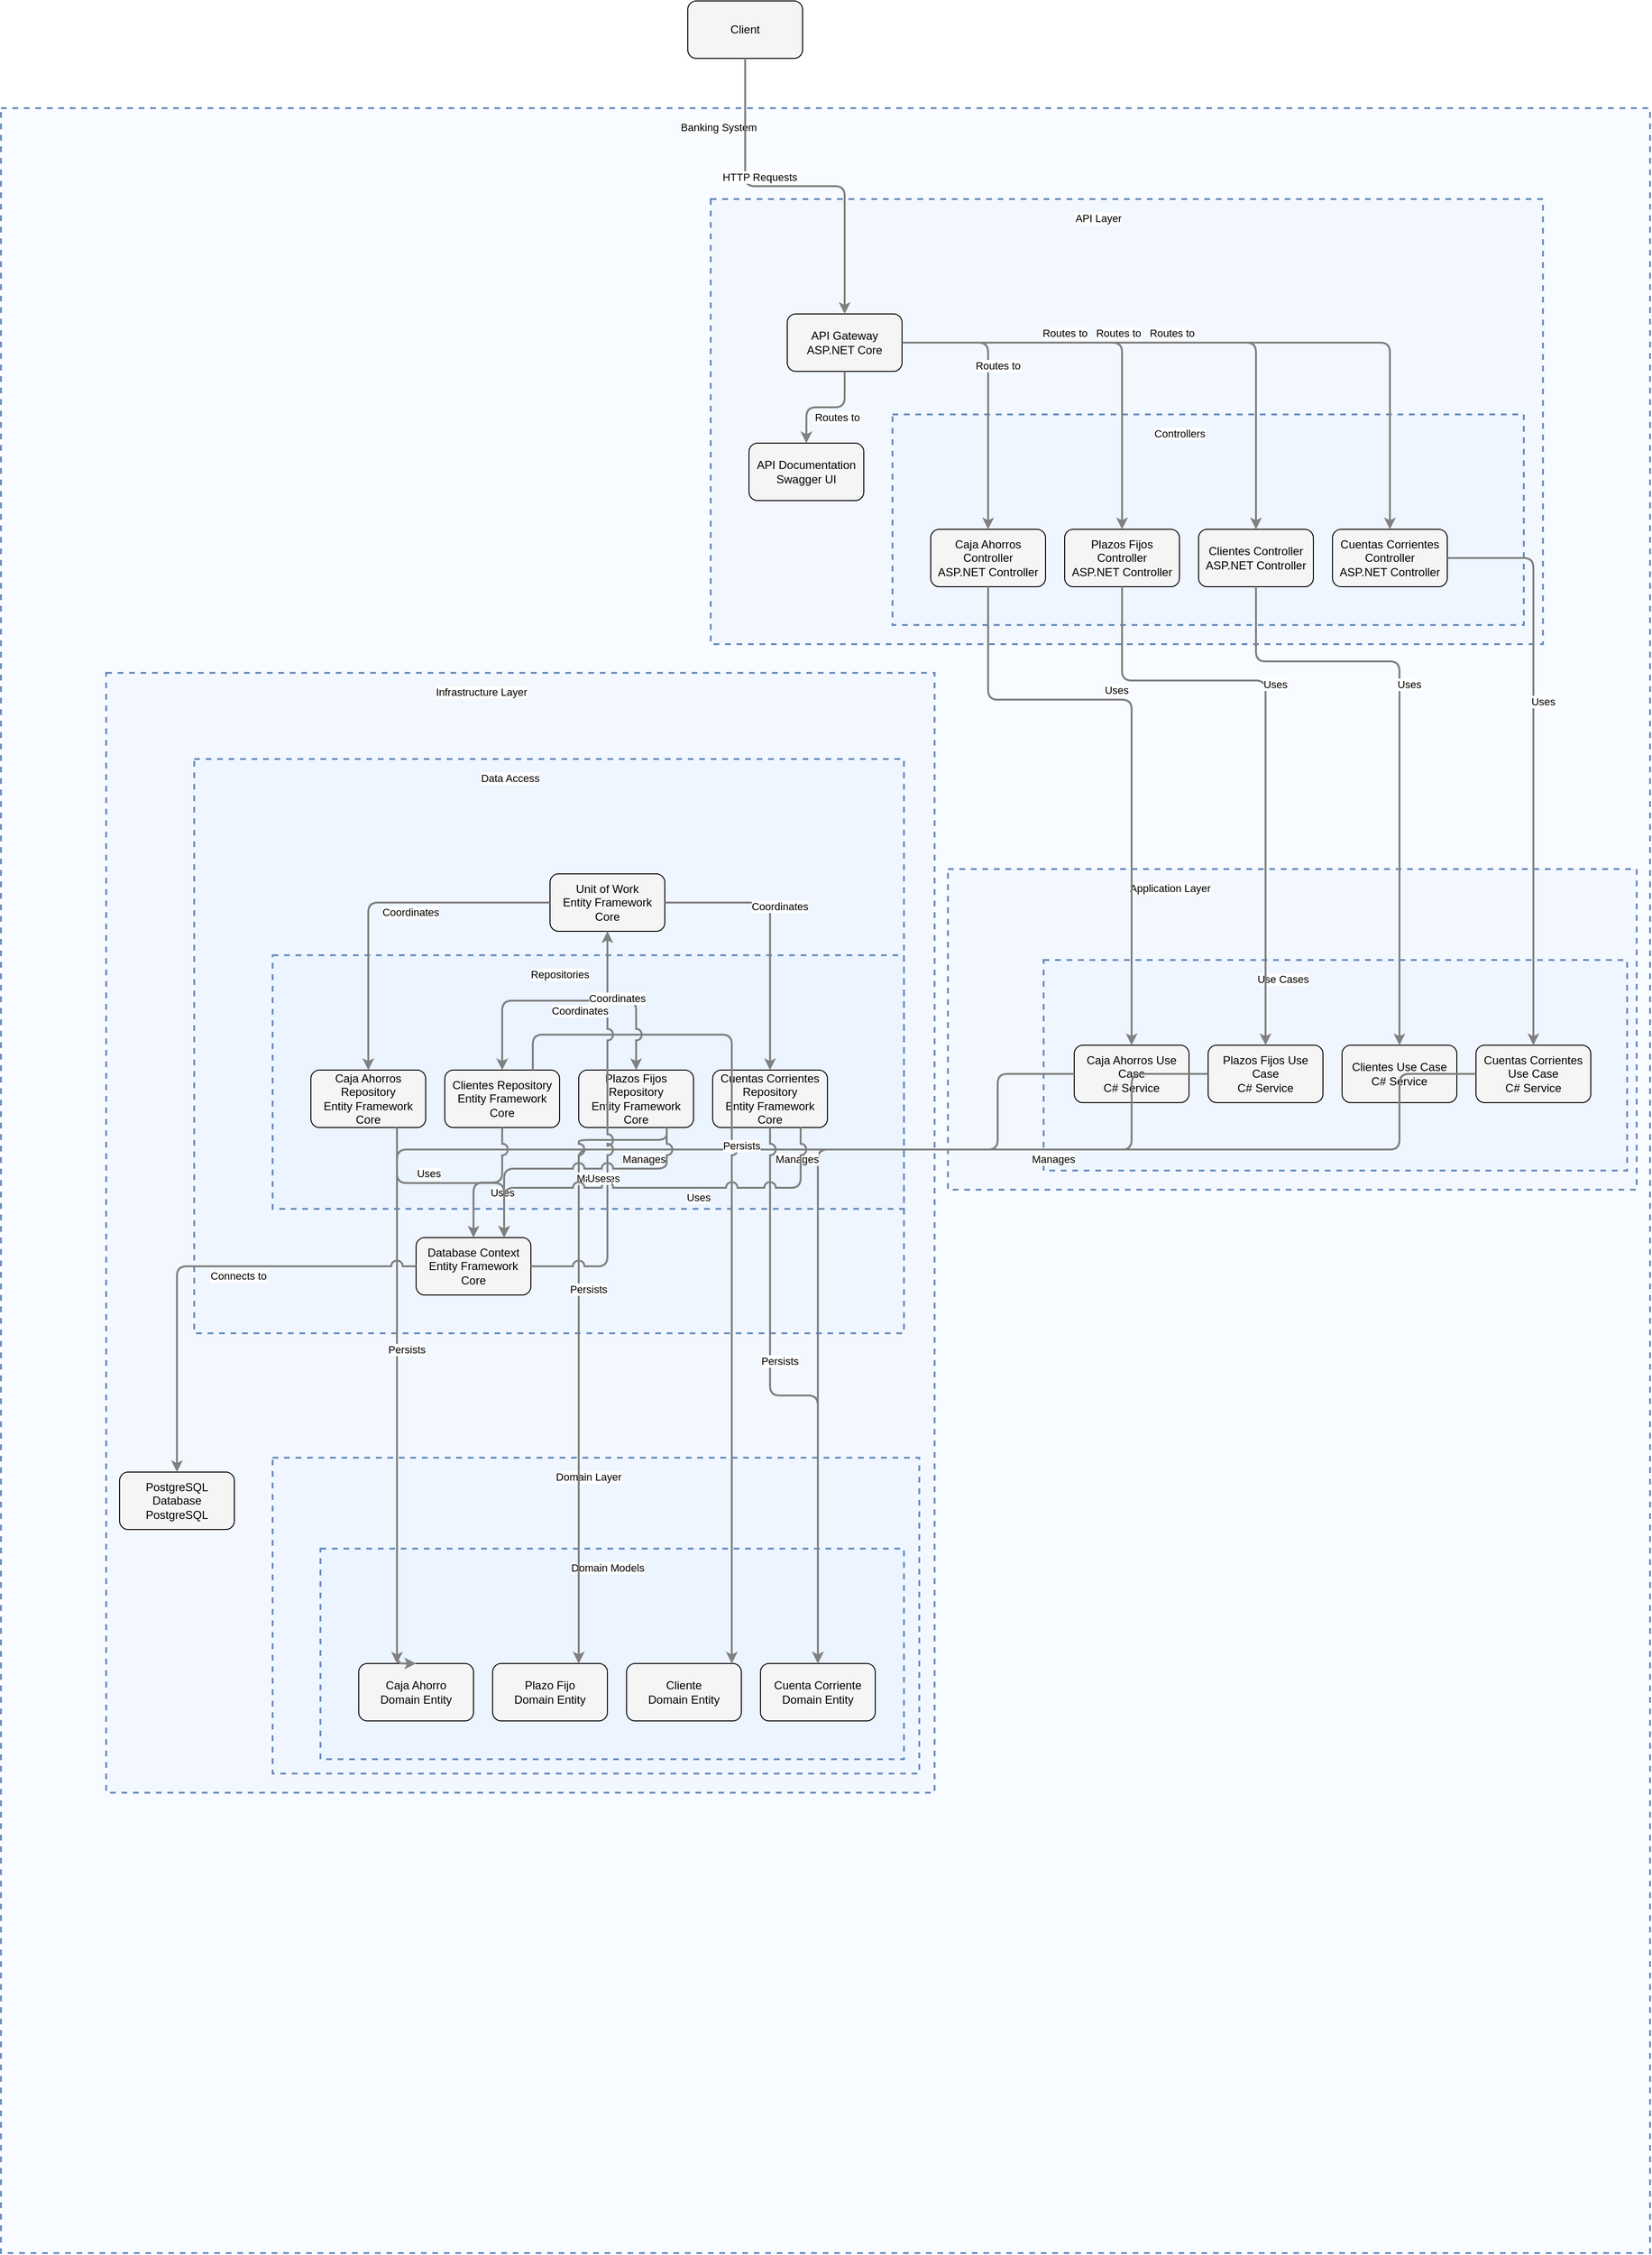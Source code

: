 <mxfile version="26.0.11">
  <diagram id="codeviz-diagram" name="System Diagram">
    <mxGraphModel dx="2580" dy="1825" grid="1" gridSize="10" guides="1" tooltips="1" connect="1" arrows="1" fold="1" page="1" pageScale="1" pageWidth="1169" pageHeight="827" math="0" shadow="0">
      <root>
        <mxCell id="0" />
        <mxCell id="1" parent="0" />
        <mxCell id="subGraph9" value="" style="html=1;whiteSpace=wrap;container=1;fillColor=#dae8fc;strokeColor=#6c8ebf;dashed=1;fillOpacity=20;strokeWidth=2;containerType=none;recursiveResize=0;movable=1;resizable=1;autosize=0;dropTarget=0" parent="1" vertex="1">
          <mxGeometry x="106" y="202" width="1724" height="2241" as="geometry" />
        </mxCell>
        <mxCell id="subGraph8" value="" style="html=1;whiteSpace=wrap;container=1;fillColor=#dae8fc;strokeColor=#6c8ebf;dashed=1;fillOpacity=20;strokeWidth=2;containerType=none;recursiveResize=0;movable=1;resizable=1;autosize=0;dropTarget=0" parent="subGraph9" vertex="1">
          <mxGeometry x="110" y="590" width="866" height="1170" as="geometry" />
        </mxCell>
        <mxCell id="subGraph7" value="" style="html=1;whiteSpace=wrap;container=1;fillColor=#dae8fc;strokeColor=#6c8ebf;dashed=1;fillOpacity=20;strokeWidth=2;containerType=none;recursiveResize=0;movable=1;resizable=1;autosize=0;dropTarget=0" parent="subGraph8" vertex="1">
          <mxGeometry x="92" y="90" width="742" height="600" as="geometry" />
        </mxCell>
        <mxCell id="Repositories" value="" style="html=1;whiteSpace=wrap;container=1;fillColor=#dae8fc;strokeColor=#6c8ebf;dashed=1;fillOpacity=20;strokeWidth=2;containerType=none;recursiveResize=0;movable=1;resizable=1;autosize=0;dropTarget=0" parent="subGraph7" vertex="1">
          <mxGeometry x="82" y="205" width="660" height="265" as="geometry" />
        </mxCell>
        <mxCell id="ClientesRepo" value="Clientes Repository&lt;br&gt;Entity Framework Core" style="rounded=1;whiteSpace=wrap;html=1;fillColor=#f5f5f5" parent="Repositories" vertex="1">
          <mxGeometry x="180" y="120" width="120" height="60" as="geometry" />
        </mxCell>
        <mxCell id="CajaAhorrosRepo" value="Caja Ahorros Repository&lt;br&gt;Entity Framework Core" style="rounded=1;whiteSpace=wrap;html=1;fillColor=#f5f5f5" parent="Repositories" vertex="1">
          <mxGeometry x="40" y="120" width="120" height="60" as="geometry" />
        </mxCell>
        <mxCell id="CuentasCorrientesRepo" value="Cuentas Corrientes Repository&lt;br&gt;Entity Framework Core" style="rounded=1;whiteSpace=wrap;html=1;fillColor=#f5f5f5" parent="Repositories" vertex="1">
          <mxGeometry x="460" y="120" width="120" height="60" as="geometry" />
        </mxCell>
        <mxCell id="PlazosFijosRepo" value="Plazos Fijos Repository&lt;br&gt;Entity Framework Core" style="rounded=1;whiteSpace=wrap;html=1;fillColor=#f5f5f5" parent="Repositories" vertex="1">
          <mxGeometry x="320" y="120" width="120" height="60" as="geometry" />
        </mxCell>
        <mxCell id="Repositories_label" value="Repositories" style="edgeLabel;html=1;align=center;verticalAlign=middle;resizable=0;labelBackgroundColor=white;spacing=5" parent="subGraph7" vertex="1">
          <mxGeometry x="90" y="213" width="584" height="24" as="geometry" />
        </mxCell>
        <mxCell id="AppDBContext" value="Database Context&lt;br&gt;Entity Framework Core" style="rounded=1;whiteSpace=wrap;html=1;fillColor=#f5f5f5" parent="subGraph7" vertex="1">
          <mxGeometry x="232" y="500" width="120" height="60" as="geometry" />
        </mxCell>
        <mxCell id="UnitOfWork" value="Unit of Work&lt;br&gt;Entity Framework Core" style="rounded=1;whiteSpace=wrap;html=1;fillColor=#f5f5f5" parent="subGraph7" vertex="1">
          <mxGeometry x="372" y="120" width="120" height="60" as="geometry" />
        </mxCell>
        <mxCell id="subGraph7_label" value="Data Access" style="edgeLabel;html=1;align=center;verticalAlign=middle;resizable=0;labelBackgroundColor=white;spacing=5" parent="subGraph8" vertex="1">
          <mxGeometry x="100" y="98" width="644" height="24" as="geometry" />
        </mxCell>
        <mxCell id="subGraph8_label" value="Infrastructure Layer" style="edgeLabel;html=1;align=center;verticalAlign=middle;resizable=0;labelBackgroundColor=white;spacing=5" parent="subGraph9" vertex="1">
          <mxGeometry x="150" y="598" width="704" height="24" as="geometry" />
        </mxCell>
        <mxCell id="subGraph5" value="" style="html=1;whiteSpace=wrap;container=1;fillColor=#dae8fc;strokeColor=#6c8ebf;dashed=1;fillOpacity=20;strokeWidth=2;containerType=none;recursiveResize=0;movable=1;resizable=1;autosize=0;dropTarget=0" parent="subGraph9" vertex="1">
          <mxGeometry x="284" y="1410" width="676" height="330" as="geometry" />
        </mxCell>
        <mxCell id="subGraph4" value="" style="html=1;whiteSpace=wrap;container=1;fillColor=#dae8fc;strokeColor=#6c8ebf;dashed=1;fillOpacity=20;strokeWidth=2;containerType=none;recursiveResize=0;movable=1;resizable=1;autosize=0;dropTarget=0" parent="subGraph5" vertex="1">
          <mxGeometry x="50" y="95" width="610" height="220" as="geometry" />
        </mxCell>
        <mxCell id="Cliente" value="Cliente&lt;br&gt;Domain Entity" style="rounded=1;whiteSpace=wrap;html=1;fillColor=#f5f5f5" parent="subGraph4" vertex="1">
          <mxGeometry x="320" y="120" width="120" height="60" as="geometry" />
        </mxCell>
        <mxCell id="CajaAhorro" value="Caja Ahorro&lt;br&gt;Domain Entity" style="rounded=1;whiteSpace=wrap;html=1;fillColor=#f5f5f5" parent="subGraph4" vertex="1">
          <mxGeometry x="40" y="120" width="120" height="60" as="geometry" />
        </mxCell>
        <mxCell id="CuentaCorriente" value="Cuenta Corriente&lt;br&gt;Domain Entity" style="rounded=1;whiteSpace=wrap;html=1;fillColor=#f5f5f5" parent="subGraph4" vertex="1">
          <mxGeometry x="460" y="120" width="120" height="60" as="geometry" />
        </mxCell>
        <mxCell id="PlazoFijo" value="Plazo Fijo&lt;br&gt;Domain Entity" style="rounded=1;whiteSpace=wrap;html=1;fillColor=#f5f5f5" parent="subGraph4" vertex="1">
          <mxGeometry x="180" y="120" width="120" height="60" as="geometry" />
        </mxCell>
        <mxCell id="subGraph4_label" value="Domain Models" style="edgeLabel;html=1;align=center;verticalAlign=middle;resizable=0;labelBackgroundColor=white;spacing=5" parent="subGraph5" vertex="1">
          <mxGeometry x="58" y="103" width="584" height="24" as="geometry" />
        </mxCell>
        <mxCell id="subGraph5_label" value="Domain Layer" style="edgeLabel;html=1;align=center;verticalAlign=middle;resizable=0;labelBackgroundColor=white;spacing=5" parent="subGraph9" vertex="1">
          <mxGeometry x="292" y="1418" width="644" height="24" as="geometry" />
        </mxCell>
        <mxCell id="subGraph3" value="" style="html=1;whiteSpace=wrap;container=1;fillColor=#dae8fc;strokeColor=#6c8ebf;dashed=1;fillOpacity=20;strokeWidth=2;containerType=none;recursiveResize=0;movable=1;resizable=1;autosize=0;dropTarget=0" parent="subGraph9" vertex="1">
          <mxGeometry x="990" y="795" width="720" height="335" as="geometry" />
        </mxCell>
        <mxCell id="subGraph2" value="" style="html=1;whiteSpace=wrap;container=1;fillColor=#dae8fc;strokeColor=#6c8ebf;dashed=1;fillOpacity=20;strokeWidth=2;containerType=none;recursiveResize=0;movable=1;resizable=1;autosize=0;dropTarget=0" parent="subGraph3" vertex="1">
          <mxGeometry x="100" y="95" width="610" height="220" as="geometry" />
        </mxCell>
        <mxCell id="ClientesUseCase" value="Clientes Use Case&lt;br&gt;C# Service" style="rounded=1;whiteSpace=wrap;html=1;fillColor=#f5f5f5" parent="subGraph2" vertex="1">
          <mxGeometry x="312" y="89" width="120" height="60" as="geometry" />
        </mxCell>
        <mxCell id="CajaAhorrosUseCase" value="Caja Ahorros Use Case&lt;br&gt;C# Service" style="rounded=1;whiteSpace=wrap;html=1;fillColor=#f5f5f5" parent="subGraph2" vertex="1">
          <mxGeometry x="32" y="89" width="120" height="60" as="geometry" />
        </mxCell>
        <mxCell id="CuentasCorrientesUseCase" value="Cuentas Corrientes Use Case&lt;br&gt;C# Service" style="rounded=1;whiteSpace=wrap;html=1;fillColor=#f5f5f5" parent="subGraph2" vertex="1">
          <mxGeometry x="452" y="89" width="120" height="60" as="geometry" />
        </mxCell>
        <mxCell id="PlazosFijosUseCase" value="Plazos Fijos Use Case&lt;br&gt;C# Service" style="rounded=1;whiteSpace=wrap;html=1;fillColor=#f5f5f5" parent="subGraph2" vertex="1">
          <mxGeometry x="172" y="89" width="120" height="60" as="geometry" />
        </mxCell>
        <mxCell id="subGraph2_label" value="Use Cases" style="edgeLabel;html=1;align=center;verticalAlign=middle;resizable=0;labelBackgroundColor=white;spacing=5" parent="subGraph3" vertex="1">
          <mxGeometry x="58" y="103" width="584" height="24" as="geometry" />
        </mxCell>
        <mxCell id="subGraph3_label" value="Application Layer" style="edgeLabel;html=1;align=center;verticalAlign=middle;resizable=0;labelBackgroundColor=white;spacing=5" parent="subGraph9" vertex="1">
          <mxGeometry x="900" y="803" width="644" height="24" as="geometry" />
        </mxCell>
        <mxCell id="subGraph1" value="" style="html=1;whiteSpace=wrap;container=1;fillColor=#dae8fc;strokeColor=#6c8ebf;dashed=1;fillOpacity=20;strokeWidth=2;containerType=none;recursiveResize=0;movable=1;resizable=1;autosize=0;dropTarget=0" parent="subGraph9" vertex="1">
          <mxGeometry x="742" y="95" width="870" height="465" as="geometry" />
        </mxCell>
        <mxCell id="Controllers" value="" style="html=1;whiteSpace=wrap;container=1;fillColor=#dae8fc;strokeColor=#6c8ebf;dashed=1;fillOpacity=20;strokeWidth=2;containerType=none;recursiveResize=0;movable=1;resizable=1;autosize=0;dropTarget=0" parent="subGraph1" vertex="1">
          <mxGeometry x="190" y="225" width="660" height="220" as="geometry" />
        </mxCell>
        <mxCell id="ClientesController" value="Clientes Controller&lt;br&gt;ASP.NET Controller" style="rounded=1;whiteSpace=wrap;html=1;fillColor=#f5f5f5" parent="Controllers" vertex="1">
          <mxGeometry x="320" y="120" width="120" height="60" as="geometry" />
        </mxCell>
        <mxCell id="CajaAhorrosController" value="Caja Ahorros Controller&lt;br&gt;ASP.NET Controller" style="rounded=1;whiteSpace=wrap;html=1;fillColor=#f5f5f5" parent="Controllers" vertex="1">
          <mxGeometry x="40" y="120" width="120" height="60" as="geometry" />
        </mxCell>
        <mxCell id="CuentasCorrientesController" value="Cuentas Corrientes Controller&lt;br&gt;ASP.NET Controller" style="rounded=1;whiteSpace=wrap;html=1;fillColor=#f5f5f5" parent="Controllers" vertex="1">
          <mxGeometry x="460" y="120" width="120" height="60" as="geometry" />
        </mxCell>
        <mxCell id="PlazosFijosController" value="Plazos Fijos Controller&lt;br&gt;ASP.NET Controller" style="rounded=1;whiteSpace=wrap;html=1;fillColor=#f5f5f5" parent="Controllers" vertex="1">
          <mxGeometry x="180" y="120" width="120" height="60" as="geometry" />
        </mxCell>
        <mxCell id="Controllers_label" value="Controllers" style="edgeLabel;html=1;align=center;verticalAlign=middle;resizable=0;labelBackgroundColor=white;spacing=5" parent="subGraph1" vertex="1">
          <mxGeometry x="198" y="233" width="584" height="24" as="geometry" />
        </mxCell>
        <mxCell id="APIGateway" value="API Gateway&lt;br&gt;ASP.NET Core" style="rounded=1;whiteSpace=wrap;html=1;fillColor=#f5f5f5" parent="subGraph1" vertex="1">
          <mxGeometry x="80" y="120" width="120" height="60" as="geometry" />
        </mxCell>
        <mxCell id="SwaggerUI" value="API Documentation&lt;br&gt;Swagger UI" style="rounded=1;whiteSpace=wrap;html=1;fillColor=#f5f5f5" parent="subGraph1" vertex="1">
          <mxGeometry x="40" y="255" width="120" height="60" as="geometry" />
        </mxCell>
        <mxCell id="subGraph1_label" value="API Layer" style="edgeLabel;html=1;align=center;verticalAlign=middle;resizable=0;labelBackgroundColor=white;spacing=5" parent="subGraph9" vertex="1">
          <mxGeometry x="750" y="103" width="794" height="24" as="geometry" />
        </mxCell>
        <mxCell id="Database" value="PostgreSQL Database&lt;br&gt;PostgreSQL" style="rounded=1;whiteSpace=wrap;html=1;fillColor=#f5f5f5" parent="subGraph9" vertex="1">
          <mxGeometry x="124" y="1425" width="120" height="60" as="geometry" />
        </mxCell>
        <mxCell id="subGraph9_label" value="Banking System" style="edgeLabel;html=1;align=center;verticalAlign=middle;resizable=0;labelBackgroundColor=white;spacing=5" parent="1" vertex="1">
          <mxGeometry x="114" y="210" width="1484" height="24" as="geometry" />
        </mxCell>
        <mxCell id="User" value="Client" style="rounded=1;whiteSpace=wrap;html=1;fillColor=#f5f5f5" parent="1" vertex="1">
          <mxGeometry x="824" y="90" width="120" height="60" as="geometry" />
        </mxCell>
        <mxCell id="edge-L_User_APIGateway_0" style="edgeStyle=orthogonalEdgeStyle;rounded=1;orthogonalLoop=1;jettySize=auto;html=1;strokeColor=#808080;strokeWidth=2;jumpStyle=arc;jumpSize=10;spacing=15;labelBackgroundColor=white;labelBorderColor=none" parent="1" source="User" target="APIGateway" edge="1">
          <mxGeometry relative="1" as="geometry" />
        </mxCell>
        <mxCell id="edge-L_User_APIGateway_0_label" value="HTTP Requests" style="edgeLabel;html=1;align=center;verticalAlign=middle;resizable=0;points=[];" parent="edge-L_User_APIGateway_0" vertex="1" connectable="0">
          <mxGeometry x="-0.2" y="10" relative="1" as="geometry">
            <mxPoint as="offset" />
          </mxGeometry>
        </mxCell>
        <mxCell id="edge-L_APIGateway_SwaggerUI_1" style="edgeStyle=orthogonalEdgeStyle;rounded=1;orthogonalLoop=1;jettySize=auto;html=1;strokeColor=#808080;strokeWidth=2;jumpStyle=arc;jumpSize=10;spacing=15;labelBackgroundColor=white;labelBorderColor=none" parent="1" source="APIGateway" target="SwaggerUI" edge="1">
          <mxGeometry relative="1" as="geometry" />
        </mxCell>
        <mxCell id="edge-L_APIGateway_SwaggerUI_1_label" value="Routes to" style="edgeLabel;html=1;align=center;verticalAlign=middle;resizable=0;points=[];" parent="edge-L_APIGateway_SwaggerUI_1" vertex="1" connectable="0">
          <mxGeometry x="-0.2" y="10" relative="1" as="geometry">
            <mxPoint as="offset" />
          </mxGeometry>
        </mxCell>
        <mxCell id="edge-L_APIGateway_ClientesController_2" style="edgeStyle=orthogonalEdgeStyle;rounded=1;orthogonalLoop=1;jettySize=auto;html=1;strokeColor=#808080;strokeWidth=2;jumpStyle=arc;jumpSize=10;spacing=15;labelBackgroundColor=white;labelBorderColor=none" parent="1" source="APIGateway" target="ClientesController" edge="1">
          <mxGeometry relative="1" as="geometry" />
        </mxCell>
        <mxCell id="edge-L_APIGateway_ClientesController_2_label" value="Routes to" style="edgeLabel;html=1;align=center;verticalAlign=middle;resizable=0;points=[];" parent="edge-L_APIGateway_ClientesController_2" vertex="1" connectable="0">
          <mxGeometry x="-0.2" y="10" relative="1" as="geometry">
            <mxPoint as="offset" />
          </mxGeometry>
        </mxCell>
        <mxCell id="edge-L_APIGateway_CajaAhorrosController_3" style="edgeStyle=orthogonalEdgeStyle;rounded=1;orthogonalLoop=1;jettySize=auto;html=1;strokeColor=#808080;strokeWidth=2;jumpStyle=arc;jumpSize=10;spacing=15;labelBackgroundColor=white;labelBorderColor=none" parent="1" source="APIGateway" target="CajaAhorrosController" edge="1">
          <mxGeometry relative="1" as="geometry" />
        </mxCell>
        <mxCell id="edge-L_APIGateway_CajaAhorrosController_3_label" value="Routes to" style="edgeLabel;html=1;align=center;verticalAlign=middle;resizable=0;points=[];" parent="edge-L_APIGateway_CajaAhorrosController_3" vertex="1" connectable="0">
          <mxGeometry x="-0.2" y="10" relative="1" as="geometry">
            <mxPoint as="offset" />
          </mxGeometry>
        </mxCell>
        <mxCell id="edge-L_APIGateway_CuentasCorrientesController_4" style="edgeStyle=orthogonalEdgeStyle;rounded=1;orthogonalLoop=1;jettySize=auto;html=1;strokeColor=#808080;strokeWidth=2;jumpStyle=arc;jumpSize=10;spacing=15;labelBackgroundColor=white;labelBorderColor=none" parent="1" source="APIGateway" target="CuentasCorrientesController" edge="1">
          <mxGeometry relative="1" as="geometry" />
        </mxCell>
        <mxCell id="edge-L_APIGateway_CuentasCorrientesController_4_label" value="Routes to" style="edgeLabel;html=1;align=center;verticalAlign=middle;resizable=0;points=[];" parent="edge-L_APIGateway_CuentasCorrientesController_4" vertex="1" connectable="0">
          <mxGeometry x="-0.2" y="10" relative="1" as="geometry">
            <mxPoint as="offset" />
          </mxGeometry>
        </mxCell>
        <mxCell id="edge-L_APIGateway_PlazosFijosController_5" style="edgeStyle=orthogonalEdgeStyle;rounded=1;orthogonalLoop=1;jettySize=auto;html=1;strokeColor=#808080;strokeWidth=2;jumpStyle=arc;jumpSize=10;spacing=15;labelBackgroundColor=white;labelBorderColor=none" parent="1" source="APIGateway" target="PlazosFijosController" edge="1">
          <mxGeometry relative="1" as="geometry" />
        </mxCell>
        <mxCell id="edge-L_APIGateway_PlazosFijosController_5_label" value="Routes to" style="edgeLabel;html=1;align=center;verticalAlign=middle;resizable=0;points=[];" parent="edge-L_APIGateway_PlazosFijosController_5" vertex="1" connectable="0">
          <mxGeometry x="-0.2" y="10" relative="1" as="geometry">
            <mxPoint as="offset" />
          </mxGeometry>
        </mxCell>
        <mxCell id="edge-L_ClientesController_ClientesUseCase_6" style="edgeStyle=orthogonalEdgeStyle;rounded=1;orthogonalLoop=1;jettySize=auto;html=1;strokeColor=#808080;strokeWidth=2;jumpStyle=arc;jumpSize=10;spacing=15;labelBackgroundColor=white;labelBorderColor=none" parent="1" source="ClientesController" target="ClientesUseCase" edge="1">
          <mxGeometry relative="1" as="geometry">
            <Array as="points">
              <mxPoint x="1418" y="780" />
              <mxPoint x="1568" y="780" />
            </Array>
          </mxGeometry>
        </mxCell>
        <mxCell id="edge-L_ClientesController_ClientesUseCase_6_label" value="Uses" style="edgeLabel;html=1;align=center;verticalAlign=middle;resizable=0;points=[];" parent="edge-L_ClientesController_ClientesUseCase_6" vertex="1" connectable="0">
          <mxGeometry x="-0.2" y="10" relative="1" as="geometry">
            <mxPoint as="offset" />
          </mxGeometry>
        </mxCell>
        <mxCell id="edge-L_CajaAhorrosController_CajaAhorrosUseCase_7" style="edgeStyle=orthogonalEdgeStyle;rounded=1;orthogonalLoop=1;jettySize=auto;html=1;strokeColor=#808080;strokeWidth=2;jumpStyle=arc;jumpSize=10;spacing=15;labelBackgroundColor=white;labelBorderColor=none" parent="1" source="CajaAhorrosController" target="CajaAhorrosUseCase" edge="1">
          <mxGeometry relative="1" as="geometry">
            <Array as="points">
              <mxPoint x="1138" y="820" />
              <mxPoint x="1288" y="820" />
            </Array>
          </mxGeometry>
        </mxCell>
        <mxCell id="edge-L_CajaAhorrosController_CajaAhorrosUseCase_7_label" value="Uses" style="edgeLabel;html=1;align=center;verticalAlign=middle;resizable=0;points=[];" parent="edge-L_CajaAhorrosController_CajaAhorrosUseCase_7" vertex="1" connectable="0">
          <mxGeometry x="-0.2" y="10" relative="1" as="geometry">
            <mxPoint as="offset" />
          </mxGeometry>
        </mxCell>
        <mxCell id="edge-L_CuentasCorrientesController_CuentasCorrientesUseCase_8" style="edgeStyle=orthogonalEdgeStyle;rounded=1;orthogonalLoop=1;jettySize=auto;html=1;strokeColor=#808080;strokeWidth=2;jumpStyle=arc;jumpSize=10;spacing=15;labelBackgroundColor=white;labelBorderColor=none" parent="1" source="CuentasCorrientesController" target="CuentasCorrientesUseCase" edge="1">
          <mxGeometry relative="1" as="geometry" />
        </mxCell>
        <mxCell id="edge-L_CuentasCorrientesController_CuentasCorrientesUseCase_8_label" value="Uses" style="edgeLabel;html=1;align=center;verticalAlign=middle;resizable=0;points=[];" parent="edge-L_CuentasCorrientesController_CuentasCorrientesUseCase_8" vertex="1" connectable="0">
          <mxGeometry x="-0.2" y="10" relative="1" as="geometry">
            <mxPoint as="offset" />
          </mxGeometry>
        </mxCell>
        <mxCell id="edge-L_PlazosFijosController_PlazosFijosUseCase_9" style="edgeStyle=orthogonalEdgeStyle;rounded=1;orthogonalLoop=1;jettySize=auto;html=1;strokeColor=#808080;strokeWidth=2;jumpStyle=arc;jumpSize=10;spacing=15;labelBackgroundColor=white;labelBorderColor=none" parent="1" source="PlazosFijosController" target="PlazosFijosUseCase" edge="1">
          <mxGeometry relative="1" as="geometry">
            <Array as="points">
              <mxPoint x="1278" y="800" />
              <mxPoint x="1428" y="800" />
            </Array>
          </mxGeometry>
        </mxCell>
        <mxCell id="edge-L_PlazosFijosController_PlazosFijosUseCase_9_label" value="Uses" style="edgeLabel;html=1;align=center;verticalAlign=middle;resizable=0;points=[];" parent="edge-L_PlazosFijosController_PlazosFijosUseCase_9" vertex="1" connectable="0">
          <mxGeometry x="-0.2" y="10" relative="1" as="geometry">
            <mxPoint as="offset" />
          </mxGeometry>
        </mxCell>
        <mxCell id="edge-L_CajaAhorrosUseCase_CajaAhorro_11" style="edgeStyle=orthogonalEdgeStyle;rounded=1;orthogonalLoop=1;jettySize=auto;html=1;strokeColor=#808080;strokeWidth=2;jumpStyle=arc;jumpSize=10;spacing=15;labelBackgroundColor=white;labelBorderColor=none" parent="1" source="CajaAhorrosUseCase" target="CajaAhorro" edge="1">
          <mxGeometry relative="1" as="geometry">
            <Array as="points">
              <mxPoint x="1148" y="1290" />
              <mxPoint x="520" y="1290" />
            </Array>
          </mxGeometry>
        </mxCell>
        <mxCell id="edge-L_CajaAhorrosUseCase_CajaAhorro_11_label" value="Manages" style="edgeLabel;html=1;align=center;verticalAlign=middle;resizable=0;points=[];" parent="edge-L_CajaAhorrosUseCase_CajaAhorro_11" vertex="1" connectable="0">
          <mxGeometry x="-0.2" y="10" relative="1" as="geometry">
            <mxPoint as="offset" />
          </mxGeometry>
        </mxCell>
        <mxCell id="edge-L_CuentasCorrientesUseCase_CuentaCorriente_12" style="edgeStyle=orthogonalEdgeStyle;rounded=1;orthogonalLoop=1;jettySize=auto;html=1;strokeColor=#808080;strokeWidth=2;jumpStyle=arc;jumpSize=10;spacing=15;labelBackgroundColor=white;labelBorderColor=none" parent="1" source="CuentasCorrientesUseCase" target="CuentaCorriente" edge="1">
          <mxGeometry relative="1" as="geometry">
            <Array as="points">
              <mxPoint x="1568" y="1290" />
              <mxPoint x="960" y="1290" />
            </Array>
          </mxGeometry>
        </mxCell>
        <mxCell id="edge-L_CuentasCorrientesUseCase_CuentaCorriente_12_label" value="Manages" style="edgeLabel;html=1;align=center;verticalAlign=middle;resizable=0;points=[];" parent="edge-L_CuentasCorrientesUseCase_CuentaCorriente_12" vertex="1" connectable="0">
          <mxGeometry x="-0.2" y="10" relative="1" as="geometry">
            <mxPoint as="offset" />
          </mxGeometry>
        </mxCell>
        <mxCell id="edge-L_PlazosFijosUseCase_PlazoFijo_13" style="edgeStyle=orthogonalEdgeStyle;rounded=1;orthogonalLoop=1;jettySize=auto;html=1;strokeColor=#808080;strokeWidth=2;jumpStyle=arc;jumpSize=10;spacing=15;labelBackgroundColor=white;labelBorderColor=none" parent="1" source="PlazosFijosUseCase" target="PlazoFijo" edge="1">
          <mxGeometry relative="1" as="geometry">
            <Array as="points">
              <mxPoint x="1288" y="1290" />
              <mxPoint x="710" y="1290" />
            </Array>
          </mxGeometry>
        </mxCell>
        <mxCell id="edge-L_PlazosFijosUseCase_PlazoFijo_13_label" value="Manages" style="edgeLabel;html=1;align=center;verticalAlign=middle;resizable=0;points=[];" parent="edge-L_PlazosFijosUseCase_PlazoFijo_13" vertex="1" connectable="0">
          <mxGeometry x="-0.2" y="10" relative="1" as="geometry">
            <mxPoint as="offset" />
          </mxGeometry>
        </mxCell>
        <mxCell id="edge-L_ClientesRepo_Cliente_14" style="edgeStyle=orthogonalEdgeStyle;rounded=1;orthogonalLoop=1;jettySize=auto;html=1;strokeColor=#808080;strokeWidth=2;jumpStyle=arc;jumpSize=10;spacing=15;labelBackgroundColor=white;labelBorderColor=none" parent="1" source="ClientesRepo" target="Cliente" edge="1">
          <mxGeometry relative="1" as="geometry">
            <Array as="points">
              <mxPoint x="662" y="1170" />
              <mxPoint x="870" y="1170" />
            </Array>
          </mxGeometry>
        </mxCell>
        <mxCell id="edge-L_ClientesRepo_Cliente_14_label" value="Persists" style="edgeLabel;html=1;align=center;verticalAlign=middle;resizable=0;points=[];" parent="edge-L_ClientesRepo_Cliente_14" vertex="1" connectable="0">
          <mxGeometry x="-0.2" y="10" relative="1" as="geometry">
            <mxPoint as="offset" />
          </mxGeometry>
        </mxCell>
        <mxCell id="edge-L_CajaAhorrosRepo_CajaAhorro_15" style="edgeStyle=orthogonalEdgeStyle;rounded=1;orthogonalLoop=1;jettySize=auto;html=1;strokeColor=#808080;strokeWidth=2;jumpStyle=arc;jumpSize=10;spacing=15;labelBackgroundColor=white;labelBorderColor=none" parent="1" edge="1">
          <mxGeometry relative="1" as="geometry">
            <mxPoint x="520" y="1267" as="sourcePoint" />
            <mxPoint x="540" y="1827" as="targetPoint" />
            <Array as="points">
              <mxPoint x="520" y="1827" />
            </Array>
          </mxGeometry>
        </mxCell>
        <mxCell id="edge-L_CajaAhorrosRepo_CajaAhorro_15_label" value="Persists" style="edgeLabel;html=1;align=center;verticalAlign=middle;resizable=0;points=[];" parent="edge-L_CajaAhorrosRepo_CajaAhorro_15" vertex="1" connectable="0">
          <mxGeometry x="-0.2" y="10" relative="1" as="geometry">
            <mxPoint as="offset" />
          </mxGeometry>
        </mxCell>
        <mxCell id="edge-L_CuentasCorrientesRepo_CuentaCorriente_16" style="edgeStyle=orthogonalEdgeStyle;rounded=1;orthogonalLoop=1;jettySize=auto;html=1;strokeColor=#808080;strokeWidth=2;jumpStyle=arc;jumpSize=10;spacing=15;labelBackgroundColor=white;labelBorderColor=none" parent="1" source="CuentasCorrientesRepo" target="CuentaCorriente" edge="1">
          <mxGeometry relative="1" as="geometry" />
        </mxCell>
        <mxCell id="edge-L_CuentasCorrientesRepo_CuentaCorriente_16_label" value="Persists" style="edgeLabel;html=1;align=center;verticalAlign=middle;resizable=0;points=[];" parent="edge-L_CuentasCorrientesRepo_CuentaCorriente_16" vertex="1" connectable="0">
          <mxGeometry x="-0.2" y="10" relative="1" as="geometry">
            <mxPoint as="offset" />
          </mxGeometry>
        </mxCell>
        <mxCell id="edge-L_PlazosFijosRepo_PlazoFijo_17" style="edgeStyle=orthogonalEdgeStyle;rounded=1;orthogonalLoop=1;jettySize=auto;html=1;strokeColor=#808080;strokeWidth=2;jumpStyle=arc;jumpSize=10;spacing=15;labelBackgroundColor=white;labelBorderColor=none" parent="1" source="PlazosFijosRepo" target="PlazoFijo" edge="1">
          <mxGeometry relative="1" as="geometry">
            <Array as="points">
              <mxPoint x="802" y="1280" />
              <mxPoint x="710" y="1280" />
            </Array>
          </mxGeometry>
        </mxCell>
        <mxCell id="edge-L_PlazosFijosRepo_PlazoFijo_17_label" value="Persists" style="edgeLabel;html=1;align=center;verticalAlign=middle;resizable=0;points=[];" parent="edge-L_PlazosFijosRepo_PlazoFijo_17" vertex="1" connectable="0">
          <mxGeometry x="-0.2" y="10" relative="1" as="geometry">
            <mxPoint as="offset" />
          </mxGeometry>
        </mxCell>
        <mxCell id="edge-L_AppDBContext_UnitOfWork_18" style="edgeStyle=orthogonalEdgeStyle;rounded=1;orthogonalLoop=1;jettySize=auto;html=1;strokeColor=#808080;strokeWidth=2;jumpStyle=arc;jumpSize=10;spacing=15;labelBackgroundColor=white;labelBorderColor=none" parent="1" source="AppDBContext" target="UnitOfWork" edge="1">
          <mxGeometry relative="1" as="geometry" />
        </mxCell>
        <mxCell id="edge-L_AppDBContext_UnitOfWork_18_label" value="Manages" style="edgeLabel;html=1;align=center;verticalAlign=middle;resizable=0;points=[];" parent="edge-L_AppDBContext_UnitOfWork_18" vertex="1" connectable="0">
          <mxGeometry x="-0.2" y="10" relative="1" as="geometry">
            <mxPoint as="offset" />
          </mxGeometry>
        </mxCell>
        <mxCell id="edge-L_UnitOfWork_ClientesRepo_19" style="edgeStyle=orthogonalEdgeStyle;rounded=1;orthogonalLoop=1;jettySize=auto;html=1;strokeColor=#808080;strokeWidth=2;jumpStyle=arc;jumpSize=10;spacing=15;labelBackgroundColor=white;labelBorderColor=none" parent="1" source="UnitOfWork" target="ClientesRepo" edge="1">
          <mxGeometry relative="1" as="geometry" />
        </mxCell>
        <mxCell id="edge-L_UnitOfWork_ClientesRepo_19_label" value="Coordinates" style="edgeLabel;html=1;align=center;verticalAlign=middle;resizable=0;points=[];" parent="edge-L_UnitOfWork_ClientesRepo_19" vertex="1" connectable="0">
          <mxGeometry x="-0.2" y="10" relative="1" as="geometry">
            <mxPoint as="offset" />
          </mxGeometry>
        </mxCell>
        <mxCell id="edge-L_UnitOfWork_CajaAhorrosRepo_20" style="edgeStyle=orthogonalEdgeStyle;rounded=1;orthogonalLoop=1;jettySize=auto;html=1;strokeColor=#808080;strokeWidth=2;jumpStyle=arc;jumpSize=10;spacing=15;labelBackgroundColor=white;labelBorderColor=none" parent="1" source="UnitOfWork" target="CajaAhorrosRepo" edge="1">
          <mxGeometry relative="1" as="geometry" />
        </mxCell>
        <mxCell id="edge-L_UnitOfWork_CajaAhorrosRepo_20_label" value="Coordinates" style="edgeLabel;html=1;align=center;verticalAlign=middle;resizable=0;points=[];" parent="edge-L_UnitOfWork_CajaAhorrosRepo_20" vertex="1" connectable="0">
          <mxGeometry x="-0.2" y="10" relative="1" as="geometry">
            <mxPoint as="offset" />
          </mxGeometry>
        </mxCell>
        <mxCell id="edge-L_UnitOfWork_CuentasCorrientesRepo_21" style="edgeStyle=orthogonalEdgeStyle;rounded=1;orthogonalLoop=1;jettySize=auto;html=1;strokeColor=#808080;strokeWidth=2;jumpStyle=arc;jumpSize=10;spacing=15;labelBackgroundColor=white;labelBorderColor=none" parent="1" source="UnitOfWork" target="CuentasCorrientesRepo" edge="1">
          <mxGeometry relative="1" as="geometry" />
        </mxCell>
        <mxCell id="edge-L_UnitOfWork_CuentasCorrientesRepo_21_label" value="Coordinates" style="edgeLabel;html=1;align=center;verticalAlign=middle;resizable=0;points=[];" parent="edge-L_UnitOfWork_CuentasCorrientesRepo_21" vertex="1" connectable="0">
          <mxGeometry x="-0.2" y="10" relative="1" as="geometry">
            <mxPoint as="offset" />
          </mxGeometry>
        </mxCell>
        <mxCell id="edge-L_UnitOfWork_PlazosFijosRepo_22" style="edgeStyle=orthogonalEdgeStyle;rounded=1;orthogonalLoop=1;jettySize=auto;html=1;strokeColor=#808080;strokeWidth=2;jumpStyle=arc;jumpSize=10;spacing=15;labelBackgroundColor=white;labelBorderColor=none" parent="1" source="UnitOfWork" target="PlazosFijosRepo" edge="1">
          <mxGeometry relative="1" as="geometry" />
        </mxCell>
        <mxCell id="edge-L_UnitOfWork_PlazosFijosRepo_22_label" value="Coordinates" style="edgeLabel;html=1;align=center;verticalAlign=middle;resizable=0;points=[];" parent="edge-L_UnitOfWork_PlazosFijosRepo_22" vertex="1" connectable="0">
          <mxGeometry x="-0.2" y="10" relative="1" as="geometry">
            <mxPoint as="offset" />
          </mxGeometry>
        </mxCell>
        <mxCell id="edge-L_ClientesRepo_AppDBContext_23" style="edgeStyle=orthogonalEdgeStyle;rounded=1;orthogonalLoop=1;jettySize=auto;html=1;strokeColor=#808080;strokeWidth=2;jumpStyle=arc;jumpSize=10;spacing=15;labelBackgroundColor=white;labelBorderColor=none" parent="1" source="ClientesRepo" target="AppDBContext" edge="1">
          <mxGeometry relative="1" as="geometry" />
        </mxCell>
        <mxCell id="edge-L_ClientesRepo_AppDBContext_23_label" value="Uses" style="edgeLabel;html=1;align=center;verticalAlign=middle;resizable=0;points=[];" parent="edge-L_ClientesRepo_AppDBContext_23" vertex="1" connectable="0">
          <mxGeometry x="-0.2" y="10" relative="1" as="geometry">
            <mxPoint as="offset" />
          </mxGeometry>
        </mxCell>
        <mxCell id="edge-L_CajaAhorrosRepo_AppDBContext_24" style="edgeStyle=orthogonalEdgeStyle;rounded=1;orthogonalLoop=1;jettySize=auto;html=1;strokeColor=#808080;strokeWidth=2;jumpStyle=arc;jumpSize=10;spacing=15;labelBackgroundColor=white;labelBorderColor=none" parent="1" source="CajaAhorrosRepo" target="AppDBContext" edge="1">
          <mxGeometry relative="1" as="geometry">
            <Array as="points">
              <mxPoint x="520" y="1325" />
              <mxPoint x="632" y="1325" />
            </Array>
          </mxGeometry>
        </mxCell>
        <mxCell id="edge-L_CajaAhorrosRepo_AppDBContext_24_label" value="Uses" style="edgeLabel;html=1;align=center;verticalAlign=middle;resizable=0;points=[];" parent="edge-L_CajaAhorrosRepo_AppDBContext_24" vertex="1" connectable="0">
          <mxGeometry x="-0.2" y="10" relative="1" as="geometry">
            <mxPoint as="offset" />
          </mxGeometry>
        </mxCell>
        <mxCell id="edge-L_CuentasCorrientesRepo_AppDBContext_25" style="edgeStyle=orthogonalEdgeStyle;rounded=1;orthogonalLoop=1;jettySize=auto;html=1;strokeColor=#808080;strokeWidth=2;jumpStyle=arc;jumpSize=10;spacing=15;labelBackgroundColor=white;labelBorderColor=none" parent="1" source="CuentasCorrientesRepo" target="AppDBContext" edge="1">
          <mxGeometry relative="1" as="geometry">
            <Array as="points">
              <mxPoint x="942" y="1330" />
              <mxPoint x="632" y="1330" />
            </Array>
          </mxGeometry>
        </mxCell>
        <mxCell id="edge-L_CuentasCorrientesRepo_AppDBContext_25_label" value="Uses" style="edgeLabel;html=1;align=center;verticalAlign=middle;resizable=0;points=[];" parent="edge-L_CuentasCorrientesRepo_AppDBContext_25" vertex="1" connectable="0">
          <mxGeometry x="-0.2" y="10" relative="1" as="geometry">
            <mxPoint as="offset" />
          </mxGeometry>
        </mxCell>
        <mxCell id="edge-L_PlazosFijosRepo_AppDBContext_26" style="edgeStyle=orthogonalEdgeStyle;rounded=1;orthogonalLoop=1;jettySize=auto;html=1;strokeColor=#808080;strokeWidth=2;jumpStyle=arc;jumpSize=10;spacing=15;labelBackgroundColor=white;labelBorderColor=none" parent="1" source="PlazosFijosRepo" target="AppDBContext" edge="1">
          <mxGeometry relative="1" as="geometry">
            <Array as="points">
              <mxPoint x="802" y="1310" />
              <mxPoint x="632" y="1310" />
            </Array>
          </mxGeometry>
        </mxCell>
        <mxCell id="edge-L_PlazosFijosRepo_AppDBContext_26_label" value="Uses" style="edgeLabel;html=1;align=center;verticalAlign=middle;resizable=0;points=[];" parent="edge-L_PlazosFijosRepo_AppDBContext_26" vertex="1" connectable="0">
          <mxGeometry x="-0.2" y="10" relative="1" as="geometry">
            <mxPoint as="offset" />
          </mxGeometry>
        </mxCell>
        <mxCell id="edge-L_AppDBContext_Database_27" style="edgeStyle=orthogonalEdgeStyle;rounded=1;orthogonalLoop=1;jettySize=auto;html=1;strokeColor=#808080;strokeWidth=2;jumpStyle=arc;jumpSize=10;spacing=15;labelBackgroundColor=white;labelBorderColor=none" parent="1" source="AppDBContext" target="Database" edge="1">
          <mxGeometry relative="1" as="geometry" />
        </mxCell>
        <mxCell id="edge-L_AppDBContext_Database_27_label" value="Connects to" style="edgeLabel;html=1;align=center;verticalAlign=middle;resizable=0;points=[];" parent="edge-L_AppDBContext_Database_27" vertex="1" connectable="0">
          <mxGeometry x="-0.2" y="10" relative="1" as="geometry">
            <mxPoint as="offset" />
          </mxGeometry>
        </mxCell>
      </root>
    </mxGraphModel>
  </diagram>
</mxfile>
